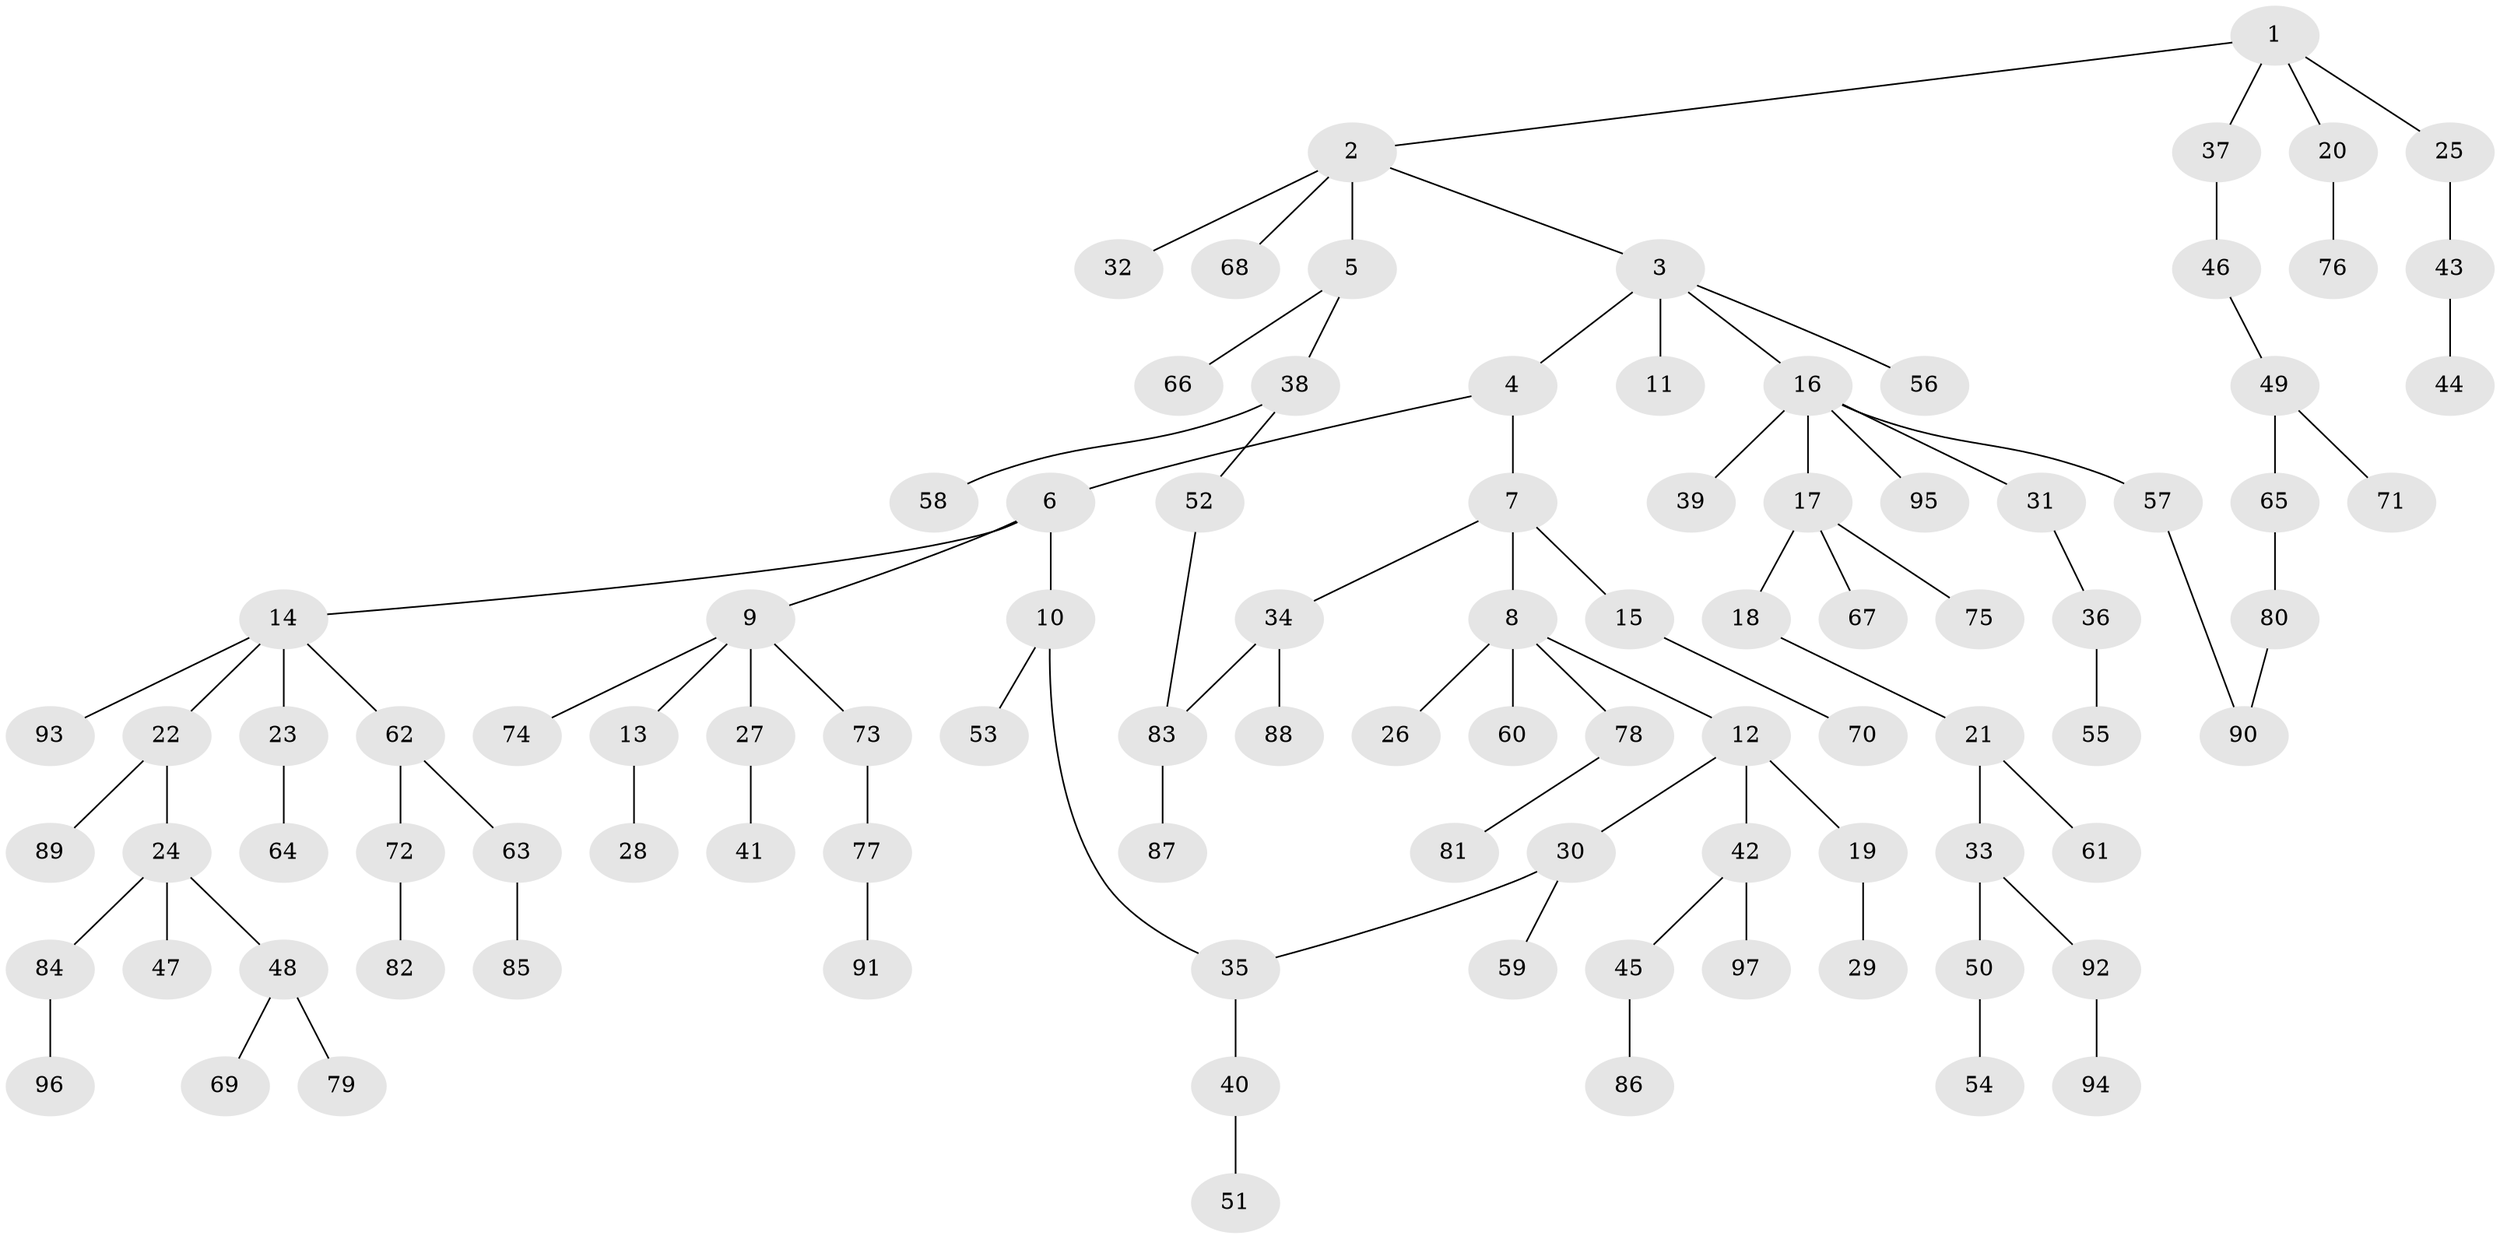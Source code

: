 // coarse degree distribution, {4: 0.06666666666666667, 2: 0.4, 3: 0.2, 1: 0.3, 5: 0.03333333333333333}
// Generated by graph-tools (version 1.1) at 2025/36/03/04/25 23:36:10]
// undirected, 97 vertices, 99 edges
graph export_dot {
  node [color=gray90,style=filled];
  1;
  2;
  3;
  4;
  5;
  6;
  7;
  8;
  9;
  10;
  11;
  12;
  13;
  14;
  15;
  16;
  17;
  18;
  19;
  20;
  21;
  22;
  23;
  24;
  25;
  26;
  27;
  28;
  29;
  30;
  31;
  32;
  33;
  34;
  35;
  36;
  37;
  38;
  39;
  40;
  41;
  42;
  43;
  44;
  45;
  46;
  47;
  48;
  49;
  50;
  51;
  52;
  53;
  54;
  55;
  56;
  57;
  58;
  59;
  60;
  61;
  62;
  63;
  64;
  65;
  66;
  67;
  68;
  69;
  70;
  71;
  72;
  73;
  74;
  75;
  76;
  77;
  78;
  79;
  80;
  81;
  82;
  83;
  84;
  85;
  86;
  87;
  88;
  89;
  90;
  91;
  92;
  93;
  94;
  95;
  96;
  97;
  1 -- 2;
  1 -- 20;
  1 -- 25;
  1 -- 37;
  2 -- 3;
  2 -- 5;
  2 -- 32;
  2 -- 68;
  3 -- 4;
  3 -- 11;
  3 -- 16;
  3 -- 56;
  4 -- 6;
  4 -- 7;
  5 -- 38;
  5 -- 66;
  6 -- 9;
  6 -- 10;
  6 -- 14;
  7 -- 8;
  7 -- 15;
  7 -- 34;
  8 -- 12;
  8 -- 26;
  8 -- 60;
  8 -- 78;
  9 -- 13;
  9 -- 27;
  9 -- 73;
  9 -- 74;
  10 -- 35;
  10 -- 53;
  12 -- 19;
  12 -- 30;
  12 -- 42;
  13 -- 28;
  14 -- 22;
  14 -- 23;
  14 -- 62;
  14 -- 93;
  15 -- 70;
  16 -- 17;
  16 -- 31;
  16 -- 39;
  16 -- 57;
  16 -- 95;
  17 -- 18;
  17 -- 67;
  17 -- 75;
  18 -- 21;
  19 -- 29;
  20 -- 76;
  21 -- 33;
  21 -- 61;
  22 -- 24;
  22 -- 89;
  23 -- 64;
  24 -- 47;
  24 -- 48;
  24 -- 84;
  25 -- 43;
  27 -- 41;
  30 -- 59;
  30 -- 35;
  31 -- 36;
  33 -- 50;
  33 -- 92;
  34 -- 88;
  34 -- 83;
  35 -- 40;
  36 -- 55;
  37 -- 46;
  38 -- 52;
  38 -- 58;
  40 -- 51;
  42 -- 45;
  42 -- 97;
  43 -- 44;
  45 -- 86;
  46 -- 49;
  48 -- 69;
  48 -- 79;
  49 -- 65;
  49 -- 71;
  50 -- 54;
  52 -- 83;
  57 -- 90;
  62 -- 63;
  62 -- 72;
  63 -- 85;
  65 -- 80;
  72 -- 82;
  73 -- 77;
  77 -- 91;
  78 -- 81;
  80 -- 90;
  83 -- 87;
  84 -- 96;
  92 -- 94;
}
